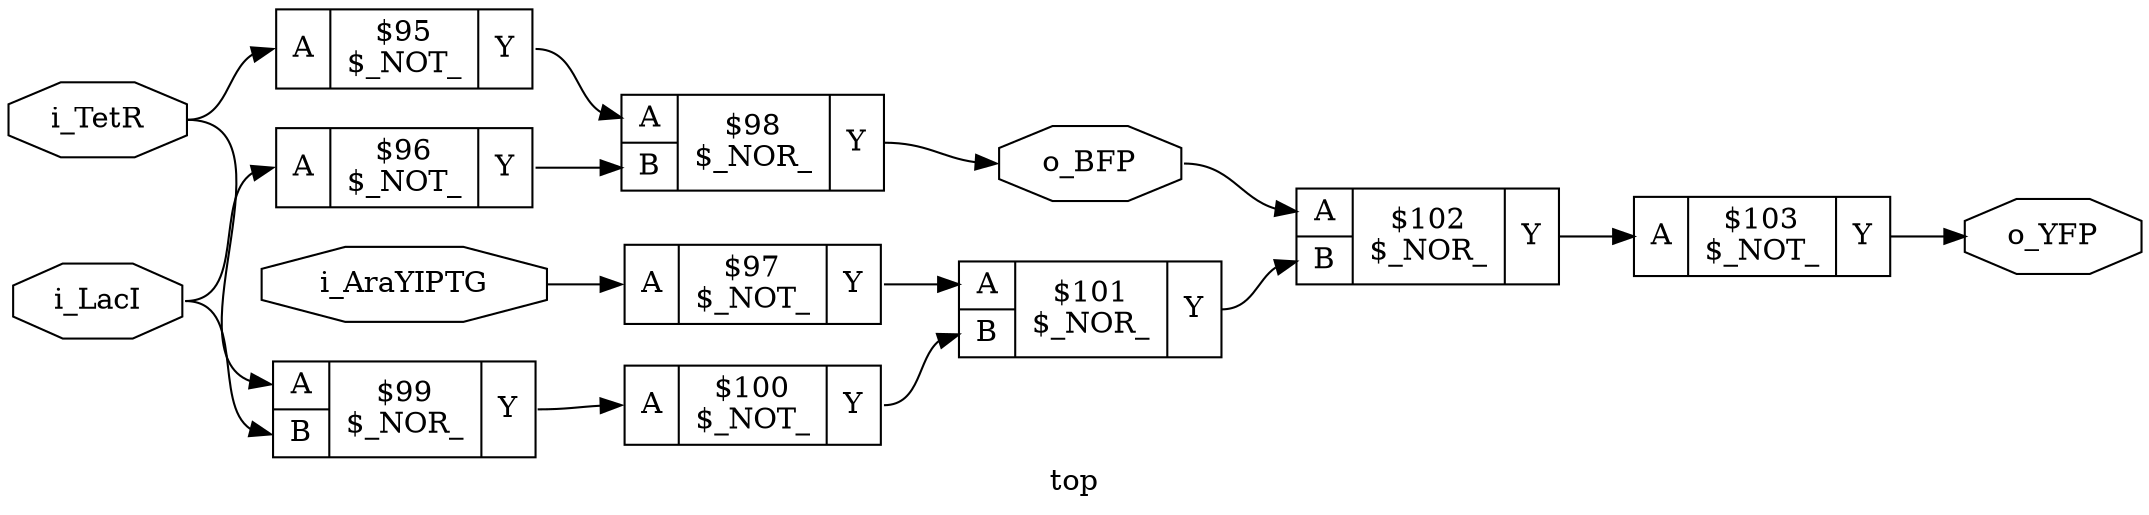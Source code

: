 digraph "top" {
label="top";
rankdir="LR";
remincross=true;
n8 [ shape=octagon, label="i_AraYIPTG", color="black", fontcolor="black"];
n9 [ shape=octagon, label="i_LacI", color="black", fontcolor="black"];
n10 [ shape=octagon, label="i_TetR", color="black", fontcolor="black"];
n11 [ shape=octagon, label="o_BFP", color="black", fontcolor="black"];
n12 [ shape=octagon, label="o_YFP", color="black", fontcolor="black"];
c15 [ shape=record, label="{{<p13> A}|$100\n$_NOT_|{<p14> Y}}",  ];
c17 [ shape=record, label="{{<p13> A|<p16> B}|$101\n$_NOR_|{<p14> Y}}",  ];
c18 [ shape=record, label="{{<p13> A|<p16> B}|$102\n$_NOR_|{<p14> Y}}",  ];
c19 [ shape=record, label="{{<p13> A}|$103\n$_NOT_|{<p14> Y}}",  ];
c20 [ shape=record, label="{{<p13> A}|$95\n$_NOT_|{<p14> Y}}",  ];
c21 [ shape=record, label="{{<p13> A}|$96\n$_NOT_|{<p14> Y}}",  ];
c22 [ shape=record, label="{{<p13> A}|$97\n$_NOT_|{<p14> Y}}",  ];
c23 [ shape=record, label="{{<p13> A|<p16> B}|$98\n$_NOR_|{<p14> Y}}",  ];
c24 [ shape=record, label="{{<p13> A|<p16> B}|$99\n$_NOR_|{<p14> Y}}",  ];
c24:p14:e -> c15:p13:w [color="black", fontcolor="black", label=""];
n10:e -> c20:p13:w [color="black", fontcolor="black", label=""];
n10:e -> c24:p13:w [color="black", fontcolor="black", label=""];
c23:p14:e -> n11:w [color="black", fontcolor="black", label=""];
n11:e -> c18:p13:w [color="black", fontcolor="black", label=""];
c19:p14:e -> n12:w [color="black", fontcolor="black", label=""];
c15:p14:e -> c17:p16:w [color="black", fontcolor="black", label=""];
c17:p14:e -> c18:p16:w [color="black", fontcolor="black", label=""];
c18:p14:e -> c19:p13:w [color="black", fontcolor="black", label=""];
c20:p14:e -> c23:p13:w [color="black", fontcolor="black", label=""];
c21:p14:e -> c23:p16:w [color="black", fontcolor="black", label=""];
c22:p14:e -> c17:p13:w [color="black", fontcolor="black", label=""];
n8:e -> c22:p13:w [color="black", fontcolor="black", label=""];
n9:e -> c21:p13:w [color="black", fontcolor="black", label=""];
n9:e -> c24:p16:w [color="black", fontcolor="black", label=""];
}
